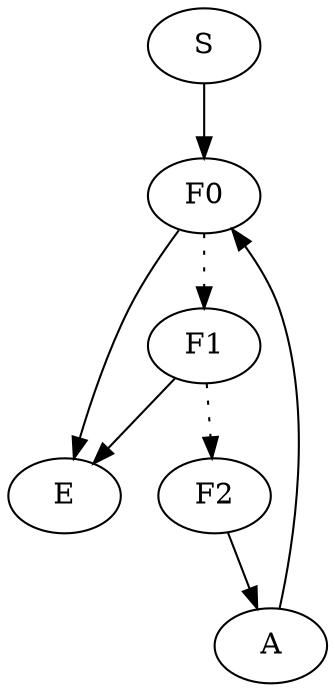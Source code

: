 digraph G {
  S;
  E;
  F0;
  F1;
  F2;
  S -> F0;
  edge[style=filled];
  F0 -> E;
  F1 -> E;
  edge[style=dotted];
  F0 -> F1;
  F1 -> F2;
  edge[style=filled];
  F2 -> A;
  A -> F0;
}
